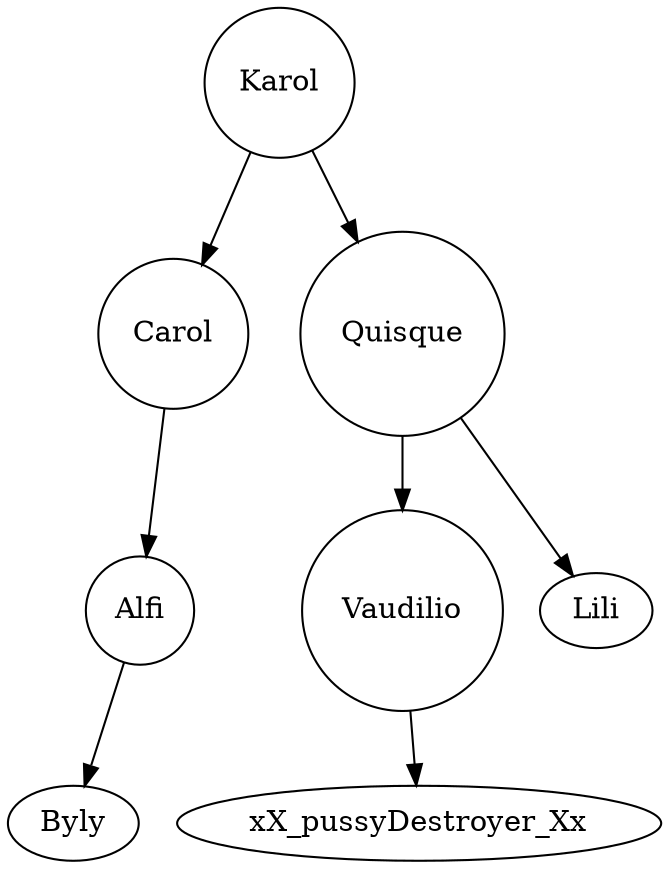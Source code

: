 digraph graficaArbolito{ 
 linkdir=LR 
Karol[shape= circle label="Karol"];
Carol[shape= circle label="Carol"];
Alfi[shape= circle label="Alfi"];
Karol[shape= circle label="Karol"];
Quisque[shape= circle label="Quisque"];
Quisque[shape= circle label="Quisque"];
Vaudilio[shape= circle label="Vaudilio"];

Karol->Carol
Carol->Alfi
Alfi->Byly
Karol->Quisque
Quisque->Lili
Quisque->Vaudilio
Vaudilio->xX_pussyDestroyer_Xx
}
